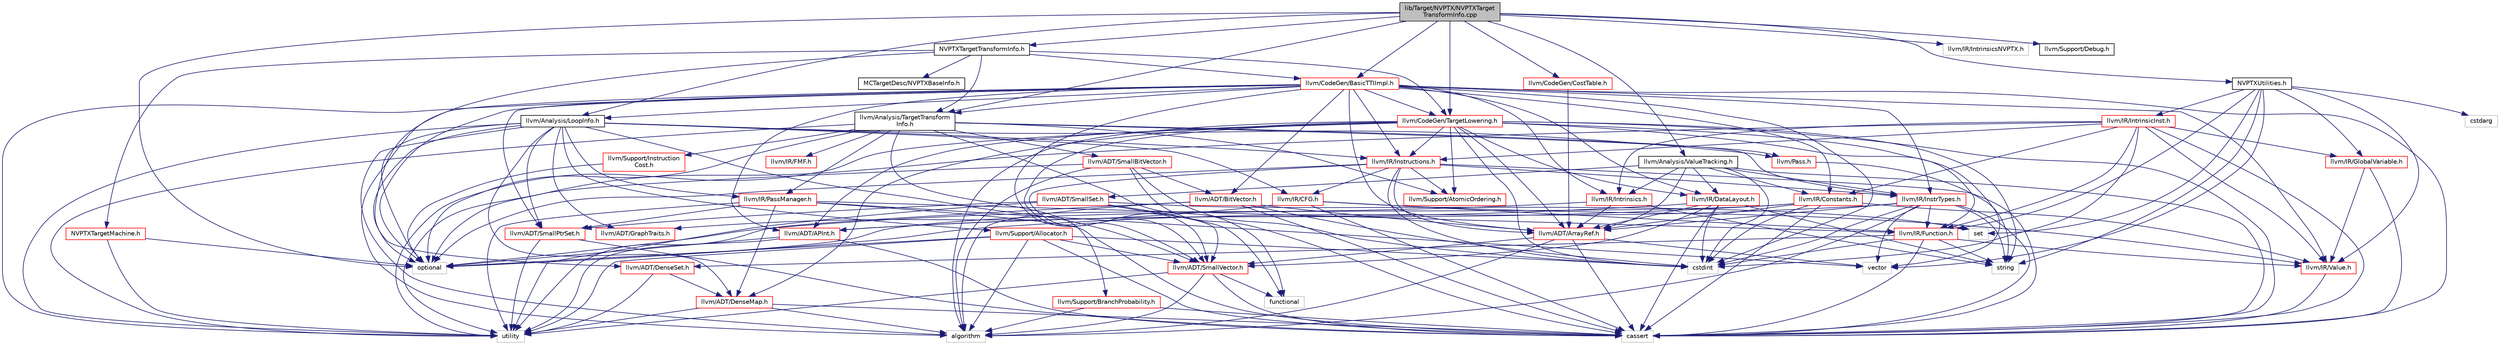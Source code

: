 digraph "lib/Target/NVPTX/NVPTXTargetTransformInfo.cpp"
{
 // LATEX_PDF_SIZE
  bgcolor="transparent";
  edge [fontname="Helvetica",fontsize="10",labelfontname="Helvetica",labelfontsize="10"];
  node [fontname="Helvetica",fontsize="10",shape=record];
  Node1 [label="lib/Target/NVPTX/NVPTXTarget\lTransformInfo.cpp",height=0.2,width=0.4,color="black", fillcolor="grey75", style="filled", fontcolor="black",tooltip=" "];
  Node1 -> Node2 [color="midnightblue",fontsize="10",style="solid",fontname="Helvetica"];
  Node2 [label="NVPTXTargetTransformInfo.h",height=0.2,width=0.4,color="black",URL="$NVPTXTargetTransformInfo_8h.html",tooltip=" "];
  Node2 -> Node3 [color="midnightblue",fontsize="10",style="solid",fontname="Helvetica"];
  Node3 [label="NVPTXTargetMachine.h",height=0.2,width=0.4,color="red",URL="$NVPTXTargetMachine_8h.html",tooltip=" "];
  Node3 -> Node46 [color="midnightblue",fontsize="10",style="solid",fontname="Helvetica"];
  Node46 [label="optional",height=0.2,width=0.4,color="grey75",tooltip=" "];
  Node3 -> Node14 [color="midnightblue",fontsize="10",style="solid",fontname="Helvetica"];
  Node14 [label="utility",height=0.2,width=0.4,color="grey75",tooltip=" "];
  Node2 -> Node280 [color="midnightblue",fontsize="10",style="solid",fontname="Helvetica"];
  Node280 [label="MCTargetDesc/NVPTXBaseInfo.h",height=0.2,width=0.4,color="black",URL="$NVPTXBaseInfo_8h.html",tooltip=" "];
  Node2 -> Node281 [color="midnightblue",fontsize="10",style="solid",fontname="Helvetica"];
  Node281 [label="llvm/Analysis/TargetTransform\lInfo.h",height=0.2,width=0.4,color="black",URL="$TargetTransformInfo_8h.html",tooltip=" "];
  Node281 -> Node282 [color="midnightblue",fontsize="10",style="solid",fontname="Helvetica"];
  Node282 [label="llvm/ADT/SmallBitVector.h",height=0.2,width=0.4,color="red",URL="$SmallBitVector_8h.html",tooltip=" "];
  Node282 -> Node151 [color="midnightblue",fontsize="10",style="solid",fontname="Helvetica"];
  Node151 [label="llvm/ADT/BitVector.h",height=0.2,width=0.4,color="red",URL="$BitVector_8h.html",tooltip=" "];
  Node151 -> Node59 [color="midnightblue",fontsize="10",style="solid",fontname="Helvetica"];
  Node59 [label="llvm/ADT/ArrayRef.h",height=0.2,width=0.4,color="red",URL="$ArrayRef_8h.html",tooltip=" "];
  Node59 -> Node60 [color="midnightblue",fontsize="10",style="solid",fontname="Helvetica"];
  Node60 [label="llvm/ADT/SmallVector.h",height=0.2,width=0.4,color="red",URL="$SmallVector_8h.html",tooltip=" "];
  Node60 -> Node38 [color="midnightblue",fontsize="10",style="solid",fontname="Helvetica"];
  Node38 [label="algorithm",height=0.2,width=0.4,color="grey75",tooltip=" "];
  Node60 -> Node9 [color="midnightblue",fontsize="10",style="solid",fontname="Helvetica"];
  Node9 [label="cassert",height=0.2,width=0.4,color="grey75",tooltip=" "];
  Node60 -> Node53 [color="midnightblue",fontsize="10",style="solid",fontname="Helvetica"];
  Node53 [label="functional",height=0.2,width=0.4,color="grey75",tooltip=" "];
  Node60 -> Node14 [color="midnightblue",fontsize="10",style="solid",fontname="Helvetica"];
  Node59 -> Node38 [color="midnightblue",fontsize="10",style="solid",fontname="Helvetica"];
  Node59 -> Node9 [color="midnightblue",fontsize="10",style="solid",fontname="Helvetica"];
  Node59 -> Node62 [color="midnightblue",fontsize="10",style="solid",fontname="Helvetica"];
  Node62 [label="vector",height=0.2,width=0.4,color="grey75",tooltip=" "];
  Node151 -> Node38 [color="midnightblue",fontsize="10",style="solid",fontname="Helvetica"];
  Node151 -> Node9 [color="midnightblue",fontsize="10",style="solid",fontname="Helvetica"];
  Node151 -> Node11 [color="midnightblue",fontsize="10",style="solid",fontname="Helvetica"];
  Node11 [label="cstdint",height=0.2,width=0.4,color="grey75",tooltip=" "];
  Node151 -> Node14 [color="midnightblue",fontsize="10",style="solid",fontname="Helvetica"];
  Node282 -> Node38 [color="midnightblue",fontsize="10",style="solid",fontname="Helvetica"];
  Node282 -> Node9 [color="midnightblue",fontsize="10",style="solid",fontname="Helvetica"];
  Node282 -> Node11 [color="midnightblue",fontsize="10",style="solid",fontname="Helvetica"];
  Node282 -> Node14 [color="midnightblue",fontsize="10",style="solid",fontname="Helvetica"];
  Node281 -> Node219 [color="midnightblue",fontsize="10",style="solid",fontname="Helvetica"];
  Node219 [label="llvm/IR/FMF.h",height=0.2,width=0.4,color="red",URL="$FMF_8h.html",tooltip=" "];
  Node281 -> Node217 [color="midnightblue",fontsize="10",style="solid",fontname="Helvetica"];
  Node217 [label="llvm/IR/InstrTypes.h",height=0.2,width=0.4,color="red",URL="$InstrTypes_8h.html",tooltip=" "];
  Node217 -> Node59 [color="midnightblue",fontsize="10",style="solid",fontname="Helvetica"];
  Node217 -> Node66 [color="midnightblue",fontsize="10",style="solid",fontname="Helvetica"];
  Node66 [label="llvm/IR/Function.h",height=0.2,width=0.4,color="red",URL="$Function_8h.html",tooltip=" "];
  Node66 -> Node67 [color="midnightblue",fontsize="10",style="solid",fontname="Helvetica"];
  Node67 [label="llvm/ADT/DenseSet.h",height=0.2,width=0.4,color="red",URL="$DenseSet_8h.html",tooltip=" "];
  Node67 -> Node7 [color="midnightblue",fontsize="10",style="solid",fontname="Helvetica"];
  Node7 [label="llvm/ADT/DenseMap.h",height=0.2,width=0.4,color="red",URL="$DenseMap_8h.html",tooltip=" "];
  Node7 -> Node38 [color="midnightblue",fontsize="10",style="solid",fontname="Helvetica"];
  Node7 -> Node9 [color="midnightblue",fontsize="10",style="solid",fontname="Helvetica"];
  Node7 -> Node14 [color="midnightblue",fontsize="10",style="solid",fontname="Helvetica"];
  Node67 -> Node14 [color="midnightblue",fontsize="10",style="solid",fontname="Helvetica"];
  Node66 -> Node83 [color="midnightblue",fontsize="10",style="solid",fontname="Helvetica"];
  Node83 [label="llvm/IR/Value.h",height=0.2,width=0.4,color="red",URL="$Value_8h.html",tooltip=" "];
  Node83 -> Node9 [color="midnightblue",fontsize="10",style="solid",fontname="Helvetica"];
  Node66 -> Node9 [color="midnightblue",fontsize="10",style="solid",fontname="Helvetica"];
  Node66 -> Node11 [color="midnightblue",fontsize="10",style="solid",fontname="Helvetica"];
  Node66 -> Node47 [color="midnightblue",fontsize="10",style="solid",fontname="Helvetica"];
  Node47 [label="string",height=0.2,width=0.4,color="grey75",tooltip=" "];
  Node217 -> Node38 [color="midnightblue",fontsize="10",style="solid",fontname="Helvetica"];
  Node217 -> Node9 [color="midnightblue",fontsize="10",style="solid",fontname="Helvetica"];
  Node217 -> Node11 [color="midnightblue",fontsize="10",style="solid",fontname="Helvetica"];
  Node217 -> Node46 [color="midnightblue",fontsize="10",style="solid",fontname="Helvetica"];
  Node217 -> Node47 [color="midnightblue",fontsize="10",style="solid",fontname="Helvetica"];
  Node217 -> Node62 [color="midnightblue",fontsize="10",style="solid",fontname="Helvetica"];
  Node281 -> Node6 [color="midnightblue",fontsize="10",style="solid",fontname="Helvetica"];
  Node6 [label="llvm/IR/PassManager.h",height=0.2,width=0.4,color="red",URL="$PassManager_8h.html",tooltip=" "];
  Node6 -> Node7 [color="midnightblue",fontsize="10",style="solid",fontname="Helvetica"];
  Node6 -> Node55 [color="midnightblue",fontsize="10",style="solid",fontname="Helvetica"];
  Node55 [label="llvm/ADT/SmallPtrSet.h",height=0.2,width=0.4,color="red",URL="$SmallPtrSet_8h.html",tooltip=" "];
  Node55 -> Node9 [color="midnightblue",fontsize="10",style="solid",fontname="Helvetica"];
  Node55 -> Node14 [color="midnightblue",fontsize="10",style="solid",fontname="Helvetica"];
  Node6 -> Node66 [color="midnightblue",fontsize="10",style="solid",fontname="Helvetica"];
  Node6 -> Node9 [color="midnightblue",fontsize="10",style="solid",fontname="Helvetica"];
  Node6 -> Node14 [color="midnightblue",fontsize="10",style="solid",fontname="Helvetica"];
  Node6 -> Node62 [color="midnightblue",fontsize="10",style="solid",fontname="Helvetica"];
  Node281 -> Node144 [color="midnightblue",fontsize="10",style="solid",fontname="Helvetica"];
  Node144 [label="llvm/Pass.h",height=0.2,width=0.4,color="red",URL="$Pass_8h.html",tooltip=" "];
  Node144 -> Node47 [color="midnightblue",fontsize="10",style="solid",fontname="Helvetica"];
  Node281 -> Node104 [color="midnightblue",fontsize="10",style="solid",fontname="Helvetica"];
  Node104 [label="llvm/Support/AtomicOrdering.h",height=0.2,width=0.4,color="red",URL="$AtomicOrdering_8h.html",tooltip=" "];
  Node281 -> Node194 [color="midnightblue",fontsize="10",style="solid",fontname="Helvetica"];
  Node194 [label="llvm/Support/BranchProbability.h",height=0.2,width=0.4,color="red",URL="$BranchProbability_8h.html",tooltip=" "];
  Node194 -> Node38 [color="midnightblue",fontsize="10",style="solid",fontname="Helvetica"];
  Node194 -> Node9 [color="midnightblue",fontsize="10",style="solid",fontname="Helvetica"];
  Node281 -> Node283 [color="midnightblue",fontsize="10",style="solid",fontname="Helvetica"];
  Node283 [label="llvm/Support/Instruction\lCost.h",height=0.2,width=0.4,color="red",URL="$InstructionCost_8h.html",tooltip=" "];
  Node283 -> Node46 [color="midnightblue",fontsize="10",style="solid",fontname="Helvetica"];
  Node281 -> Node53 [color="midnightblue",fontsize="10",style="solid",fontname="Helvetica"];
  Node281 -> Node46 [color="midnightblue",fontsize="10",style="solid",fontname="Helvetica"];
  Node281 -> Node14 [color="midnightblue",fontsize="10",style="solid",fontname="Helvetica"];
  Node2 -> Node284 [color="midnightblue",fontsize="10",style="solid",fontname="Helvetica"];
  Node284 [label="llvm/CodeGen/BasicTTIImpl.h",height=0.2,width=0.4,color="red",URL="$BasicTTIImpl_8h.html",tooltip=" "];
  Node284 -> Node123 [color="midnightblue",fontsize="10",style="solid",fontname="Helvetica"];
  Node123 [label="llvm/ADT/APInt.h",height=0.2,width=0.4,color="red",URL="$APInt_8h.html",tooltip=" "];
  Node123 -> Node9 [color="midnightblue",fontsize="10",style="solid",fontname="Helvetica"];
  Node123 -> Node46 [color="midnightblue",fontsize="10",style="solid",fontname="Helvetica"];
  Node123 -> Node14 [color="midnightblue",fontsize="10",style="solid",fontname="Helvetica"];
  Node284 -> Node59 [color="midnightblue",fontsize="10",style="solid",fontname="Helvetica"];
  Node284 -> Node151 [color="midnightblue",fontsize="10",style="solid",fontname="Helvetica"];
  Node284 -> Node55 [color="midnightblue",fontsize="10",style="solid",fontname="Helvetica"];
  Node284 -> Node60 [color="midnightblue",fontsize="10",style="solid",fontname="Helvetica"];
  Node284 -> Node285 [color="midnightblue",fontsize="10",style="solid",fontname="Helvetica"];
  Node285 [label="llvm/Analysis/LoopInfo.h",height=0.2,width=0.4,color="black",URL="$LoopInfo_8h.html",tooltip=" "];
  Node285 -> Node7 [color="midnightblue",fontsize="10",style="solid",fontname="Helvetica"];
  Node285 -> Node67 [color="midnightblue",fontsize="10",style="solid",fontname="Helvetica"];
  Node285 -> Node160 [color="midnightblue",fontsize="10",style="solid",fontname="Helvetica"];
  Node160 [label="llvm/ADT/GraphTraits.h",height=0.2,width=0.4,color="red",URL="$GraphTraits_8h.html",tooltip=" "];
  Node285 -> Node55 [color="midnightblue",fontsize="10",style="solid",fontname="Helvetica"];
  Node285 -> Node60 [color="midnightblue",fontsize="10",style="solid",fontname="Helvetica"];
  Node285 -> Node216 [color="midnightblue",fontsize="10",style="solid",fontname="Helvetica"];
  Node216 [label="llvm/IR/CFG.h",height=0.2,width=0.4,color="red",URL="$IR_2CFG_8h.html",tooltip=" "];
  Node216 -> Node160 [color="midnightblue",fontsize="10",style="solid",fontname="Helvetica"];
  Node216 -> Node66 [color="midnightblue",fontsize="10",style="solid",fontname="Helvetica"];
  Node216 -> Node83 [color="midnightblue",fontsize="10",style="solid",fontname="Helvetica"];
  Node216 -> Node9 [color="midnightblue",fontsize="10",style="solid",fontname="Helvetica"];
  Node285 -> Node214 [color="midnightblue",fontsize="10",style="solid",fontname="Helvetica"];
  Node214 [label="llvm/IR/Instructions.h",height=0.2,width=0.4,color="red",URL="$Instructions_8h.html",tooltip=" "];
  Node214 -> Node59 [color="midnightblue",fontsize="10",style="solid",fontname="Helvetica"];
  Node214 -> Node60 [color="midnightblue",fontsize="10",style="solid",fontname="Helvetica"];
  Node214 -> Node216 [color="midnightblue",fontsize="10",style="solid",fontname="Helvetica"];
  Node214 -> Node217 [color="midnightblue",fontsize="10",style="solid",fontname="Helvetica"];
  Node214 -> Node104 [color="midnightblue",fontsize="10",style="solid",fontname="Helvetica"];
  Node214 -> Node9 [color="midnightblue",fontsize="10",style="solid",fontname="Helvetica"];
  Node214 -> Node11 [color="midnightblue",fontsize="10",style="solid",fontname="Helvetica"];
  Node214 -> Node46 [color="midnightblue",fontsize="10",style="solid",fontname="Helvetica"];
  Node285 -> Node6 [color="midnightblue",fontsize="10",style="solid",fontname="Helvetica"];
  Node285 -> Node144 [color="midnightblue",fontsize="10",style="solid",fontname="Helvetica"];
  Node285 -> Node190 [color="midnightblue",fontsize="10",style="solid",fontname="Helvetica"];
  Node190 [label="llvm/Support/Allocator.h",height=0.2,width=0.4,color="red",URL="$Allocator_8h.html",tooltip=" "];
  Node190 -> Node60 [color="midnightblue",fontsize="10",style="solid",fontname="Helvetica"];
  Node190 -> Node38 [color="midnightblue",fontsize="10",style="solid",fontname="Helvetica"];
  Node190 -> Node9 [color="midnightblue",fontsize="10",style="solid",fontname="Helvetica"];
  Node190 -> Node11 [color="midnightblue",fontsize="10",style="solid",fontname="Helvetica"];
  Node190 -> Node46 [color="midnightblue",fontsize="10",style="solid",fontname="Helvetica"];
  Node190 -> Node14 [color="midnightblue",fontsize="10",style="solid",fontname="Helvetica"];
  Node285 -> Node38 [color="midnightblue",fontsize="10",style="solid",fontname="Helvetica"];
  Node285 -> Node46 [color="midnightblue",fontsize="10",style="solid",fontname="Helvetica"];
  Node285 -> Node14 [color="midnightblue",fontsize="10",style="solid",fontname="Helvetica"];
  Node284 -> Node281 [color="midnightblue",fontsize="10",style="solid",fontname="Helvetica"];
  Node284 -> Node222 [color="midnightblue",fontsize="10",style="solid",fontname="Helvetica"];
  Node222 [label="llvm/CodeGen/TargetLowering.h",height=0.2,width=0.4,color="red",URL="$TargetLowering_8h.html",tooltip=" "];
  Node222 -> Node123 [color="midnightblue",fontsize="10",style="solid",fontname="Helvetica"];
  Node222 -> Node59 [color="midnightblue",fontsize="10",style="solid",fontname="Helvetica"];
  Node222 -> Node7 [color="midnightblue",fontsize="10",style="solid",fontname="Helvetica"];
  Node222 -> Node60 [color="midnightblue",fontsize="10",style="solid",fontname="Helvetica"];
  Node222 -> Node122 [color="midnightblue",fontsize="10",style="solid",fontname="Helvetica"];
  Node122 [label="llvm/IR/DataLayout.h",height=0.2,width=0.4,color="red",URL="$DataLayout_8h.html",tooltip=" "];
  Node122 -> Node123 [color="midnightblue",fontsize="10",style="solid",fontname="Helvetica"];
  Node122 -> Node59 [color="midnightblue",fontsize="10",style="solid",fontname="Helvetica"];
  Node122 -> Node60 [color="midnightblue",fontsize="10",style="solid",fontname="Helvetica"];
  Node122 -> Node9 [color="midnightblue",fontsize="10",style="solid",fontname="Helvetica"];
  Node122 -> Node11 [color="midnightblue",fontsize="10",style="solid",fontname="Helvetica"];
  Node122 -> Node47 [color="midnightblue",fontsize="10",style="solid",fontname="Helvetica"];
  Node222 -> Node66 [color="midnightblue",fontsize="10",style="solid",fontname="Helvetica"];
  Node222 -> Node214 [color="midnightblue",fontsize="10",style="solid",fontname="Helvetica"];
  Node222 -> Node104 [color="midnightblue",fontsize="10",style="solid",fontname="Helvetica"];
  Node222 -> Node38 [color="midnightblue",fontsize="10",style="solid",fontname="Helvetica"];
  Node222 -> Node9 [color="midnightblue",fontsize="10",style="solid",fontname="Helvetica"];
  Node222 -> Node11 [color="midnightblue",fontsize="10",style="solid",fontname="Helvetica"];
  Node222 -> Node47 [color="midnightblue",fontsize="10",style="solid",fontname="Helvetica"];
  Node222 -> Node14 [color="midnightblue",fontsize="10",style="solid",fontname="Helvetica"];
  Node222 -> Node62 [color="midnightblue",fontsize="10",style="solid",fontname="Helvetica"];
  Node284 -> Node213 [color="midnightblue",fontsize="10",style="solid",fontname="Helvetica"];
  Node213 [label="llvm/IR/Constants.h",height=0.2,width=0.4,color="red",URL="$Constants_8h.html",tooltip=" "];
  Node213 -> Node123 [color="midnightblue",fontsize="10",style="solid",fontname="Helvetica"];
  Node213 -> Node59 [color="midnightblue",fontsize="10",style="solid",fontname="Helvetica"];
  Node213 -> Node83 [color="midnightblue",fontsize="10",style="solid",fontname="Helvetica"];
  Node213 -> Node9 [color="midnightblue",fontsize="10",style="solid",fontname="Helvetica"];
  Node213 -> Node11 [color="midnightblue",fontsize="10",style="solid",fontname="Helvetica"];
  Node213 -> Node46 [color="midnightblue",fontsize="10",style="solid",fontname="Helvetica"];
  Node284 -> Node122 [color="midnightblue",fontsize="10",style="solid",fontname="Helvetica"];
  Node284 -> Node217 [color="midnightblue",fontsize="10",style="solid",fontname="Helvetica"];
  Node284 -> Node214 [color="midnightblue",fontsize="10",style="solid",fontname="Helvetica"];
  Node284 -> Node177 [color="midnightblue",fontsize="10",style="solid",fontname="Helvetica"];
  Node177 [label="llvm/IR/Intrinsics.h",height=0.2,width=0.4,color="red",URL="$Intrinsics_8h.html",tooltip=" "];
  Node177 -> Node59 [color="midnightblue",fontsize="10",style="solid",fontname="Helvetica"];
  Node177 -> Node46 [color="midnightblue",fontsize="10",style="solid",fontname="Helvetica"];
  Node177 -> Node47 [color="midnightblue",fontsize="10",style="solid",fontname="Helvetica"];
  Node284 -> Node83 [color="midnightblue",fontsize="10",style="solid",fontname="Helvetica"];
  Node284 -> Node38 [color="midnightblue",fontsize="10",style="solid",fontname="Helvetica"];
  Node284 -> Node9 [color="midnightblue",fontsize="10",style="solid",fontname="Helvetica"];
  Node284 -> Node11 [color="midnightblue",fontsize="10",style="solid",fontname="Helvetica"];
  Node284 -> Node46 [color="midnightblue",fontsize="10",style="solid",fontname="Helvetica"];
  Node284 -> Node14 [color="midnightblue",fontsize="10",style="solid",fontname="Helvetica"];
  Node2 -> Node222 [color="midnightblue",fontsize="10",style="solid",fontname="Helvetica"];
  Node2 -> Node46 [color="midnightblue",fontsize="10",style="solid",fontname="Helvetica"];
  Node1 -> Node304 [color="midnightblue",fontsize="10",style="solid",fontname="Helvetica"];
  Node304 [label="NVPTXUtilities.h",height=0.2,width=0.4,color="black",URL="$NVPTXUtilities_8h.html",tooltip=" "];
  Node304 -> Node66 [color="midnightblue",fontsize="10",style="solid",fontname="Helvetica"];
  Node304 -> Node127 [color="midnightblue",fontsize="10",style="solid",fontname="Helvetica"];
  Node127 [label="llvm/IR/GlobalVariable.h",height=0.2,width=0.4,color="red",URL="$GlobalVariable_8h.html",tooltip=" "];
  Node127 -> Node83 [color="midnightblue",fontsize="10",style="solid",fontname="Helvetica"];
  Node127 -> Node9 [color="midnightblue",fontsize="10",style="solid",fontname="Helvetica"];
  Node304 -> Node225 [color="midnightblue",fontsize="10",style="solid",fontname="Helvetica"];
  Node225 [label="llvm/IR/IntrinsicInst.h",height=0.2,width=0.4,color="red",URL="$IntrinsicInst_8h.html",tooltip=" "];
  Node225 -> Node213 [color="midnightblue",fontsize="10",style="solid",fontname="Helvetica"];
  Node225 -> Node66 [color="midnightblue",fontsize="10",style="solid",fontname="Helvetica"];
  Node225 -> Node127 [color="midnightblue",fontsize="10",style="solid",fontname="Helvetica"];
  Node225 -> Node214 [color="midnightblue",fontsize="10",style="solid",fontname="Helvetica"];
  Node225 -> Node177 [color="midnightblue",fontsize="10",style="solid",fontname="Helvetica"];
  Node225 -> Node83 [color="midnightblue",fontsize="10",style="solid",fontname="Helvetica"];
  Node225 -> Node9 [color="midnightblue",fontsize="10",style="solid",fontname="Helvetica"];
  Node225 -> Node11 [color="midnightblue",fontsize="10",style="solid",fontname="Helvetica"];
  Node225 -> Node46 [color="midnightblue",fontsize="10",style="solid",fontname="Helvetica"];
  Node304 -> Node83 [color="midnightblue",fontsize="10",style="solid",fontname="Helvetica"];
  Node304 -> Node305 [color="midnightblue",fontsize="10",style="solid",fontname="Helvetica"];
  Node305 [label="cstdarg",height=0.2,width=0.4,color="grey75",tooltip=" "];
  Node304 -> Node81 [color="midnightblue",fontsize="10",style="solid",fontname="Helvetica"];
  Node81 [label="set",height=0.2,width=0.4,color="grey75",tooltip=" "];
  Node304 -> Node47 [color="midnightblue",fontsize="10",style="solid",fontname="Helvetica"];
  Node304 -> Node62 [color="midnightblue",fontsize="10",style="solid",fontname="Helvetica"];
  Node1 -> Node285 [color="midnightblue",fontsize="10",style="solid",fontname="Helvetica"];
  Node1 -> Node281 [color="midnightblue",fontsize="10",style="solid",fontname="Helvetica"];
  Node1 -> Node306 [color="midnightblue",fontsize="10",style="solid",fontname="Helvetica"];
  Node306 [label="llvm/Analysis/ValueTracking.h",height=0.2,width=0.4,color="black",URL="$ValueTracking_8h.html",tooltip=" "];
  Node306 -> Node59 [color="midnightblue",fontsize="10",style="solid",fontname="Helvetica"];
  Node306 -> Node164 [color="midnightblue",fontsize="10",style="solid",fontname="Helvetica"];
  Node164 [label="llvm/ADT/SmallSet.h",height=0.2,width=0.4,color="red",URL="$SmallSet_8h.html",tooltip=" "];
  Node164 -> Node55 [color="midnightblue",fontsize="10",style="solid",fontname="Helvetica"];
  Node164 -> Node60 [color="midnightblue",fontsize="10",style="solid",fontname="Helvetica"];
  Node164 -> Node53 [color="midnightblue",fontsize="10",style="solid",fontname="Helvetica"];
  Node164 -> Node81 [color="midnightblue",fontsize="10",style="solid",fontname="Helvetica"];
  Node164 -> Node14 [color="midnightblue",fontsize="10",style="solid",fontname="Helvetica"];
  Node306 -> Node213 [color="midnightblue",fontsize="10",style="solid",fontname="Helvetica"];
  Node306 -> Node122 [color="midnightblue",fontsize="10",style="solid",fontname="Helvetica"];
  Node306 -> Node217 [color="midnightblue",fontsize="10",style="solid",fontname="Helvetica"];
  Node306 -> Node177 [color="midnightblue",fontsize="10",style="solid",fontname="Helvetica"];
  Node306 -> Node9 [color="midnightblue",fontsize="10",style="solid",fontname="Helvetica"];
  Node306 -> Node11 [color="midnightblue",fontsize="10",style="solid",fontname="Helvetica"];
  Node1 -> Node284 [color="midnightblue",fontsize="10",style="solid",fontname="Helvetica"];
  Node1 -> Node307 [color="midnightblue",fontsize="10",style="solid",fontname="Helvetica"];
  Node307 [label="llvm/CodeGen/CostTable.h",height=0.2,width=0.4,color="red",URL="$CostTable_8h.html",tooltip=" "];
  Node307 -> Node59 [color="midnightblue",fontsize="10",style="solid",fontname="Helvetica"];
  Node1 -> Node222 [color="midnightblue",fontsize="10",style="solid",fontname="Helvetica"];
  Node1 -> Node308 [color="midnightblue",fontsize="10",style="solid",fontname="Helvetica"];
  Node308 [label="llvm/IR/IntrinsicsNVPTX.h",height=0.2,width=0.4,color="grey75",tooltip=" "];
  Node1 -> Node138 [color="midnightblue",fontsize="10",style="solid",fontname="Helvetica"];
  Node138 [label="llvm/Support/Debug.h",height=0.2,width=0.4,color="black",URL="$Debug_8h.html",tooltip=" "];
  Node1 -> Node46 [color="midnightblue",fontsize="10",style="solid",fontname="Helvetica"];
}
